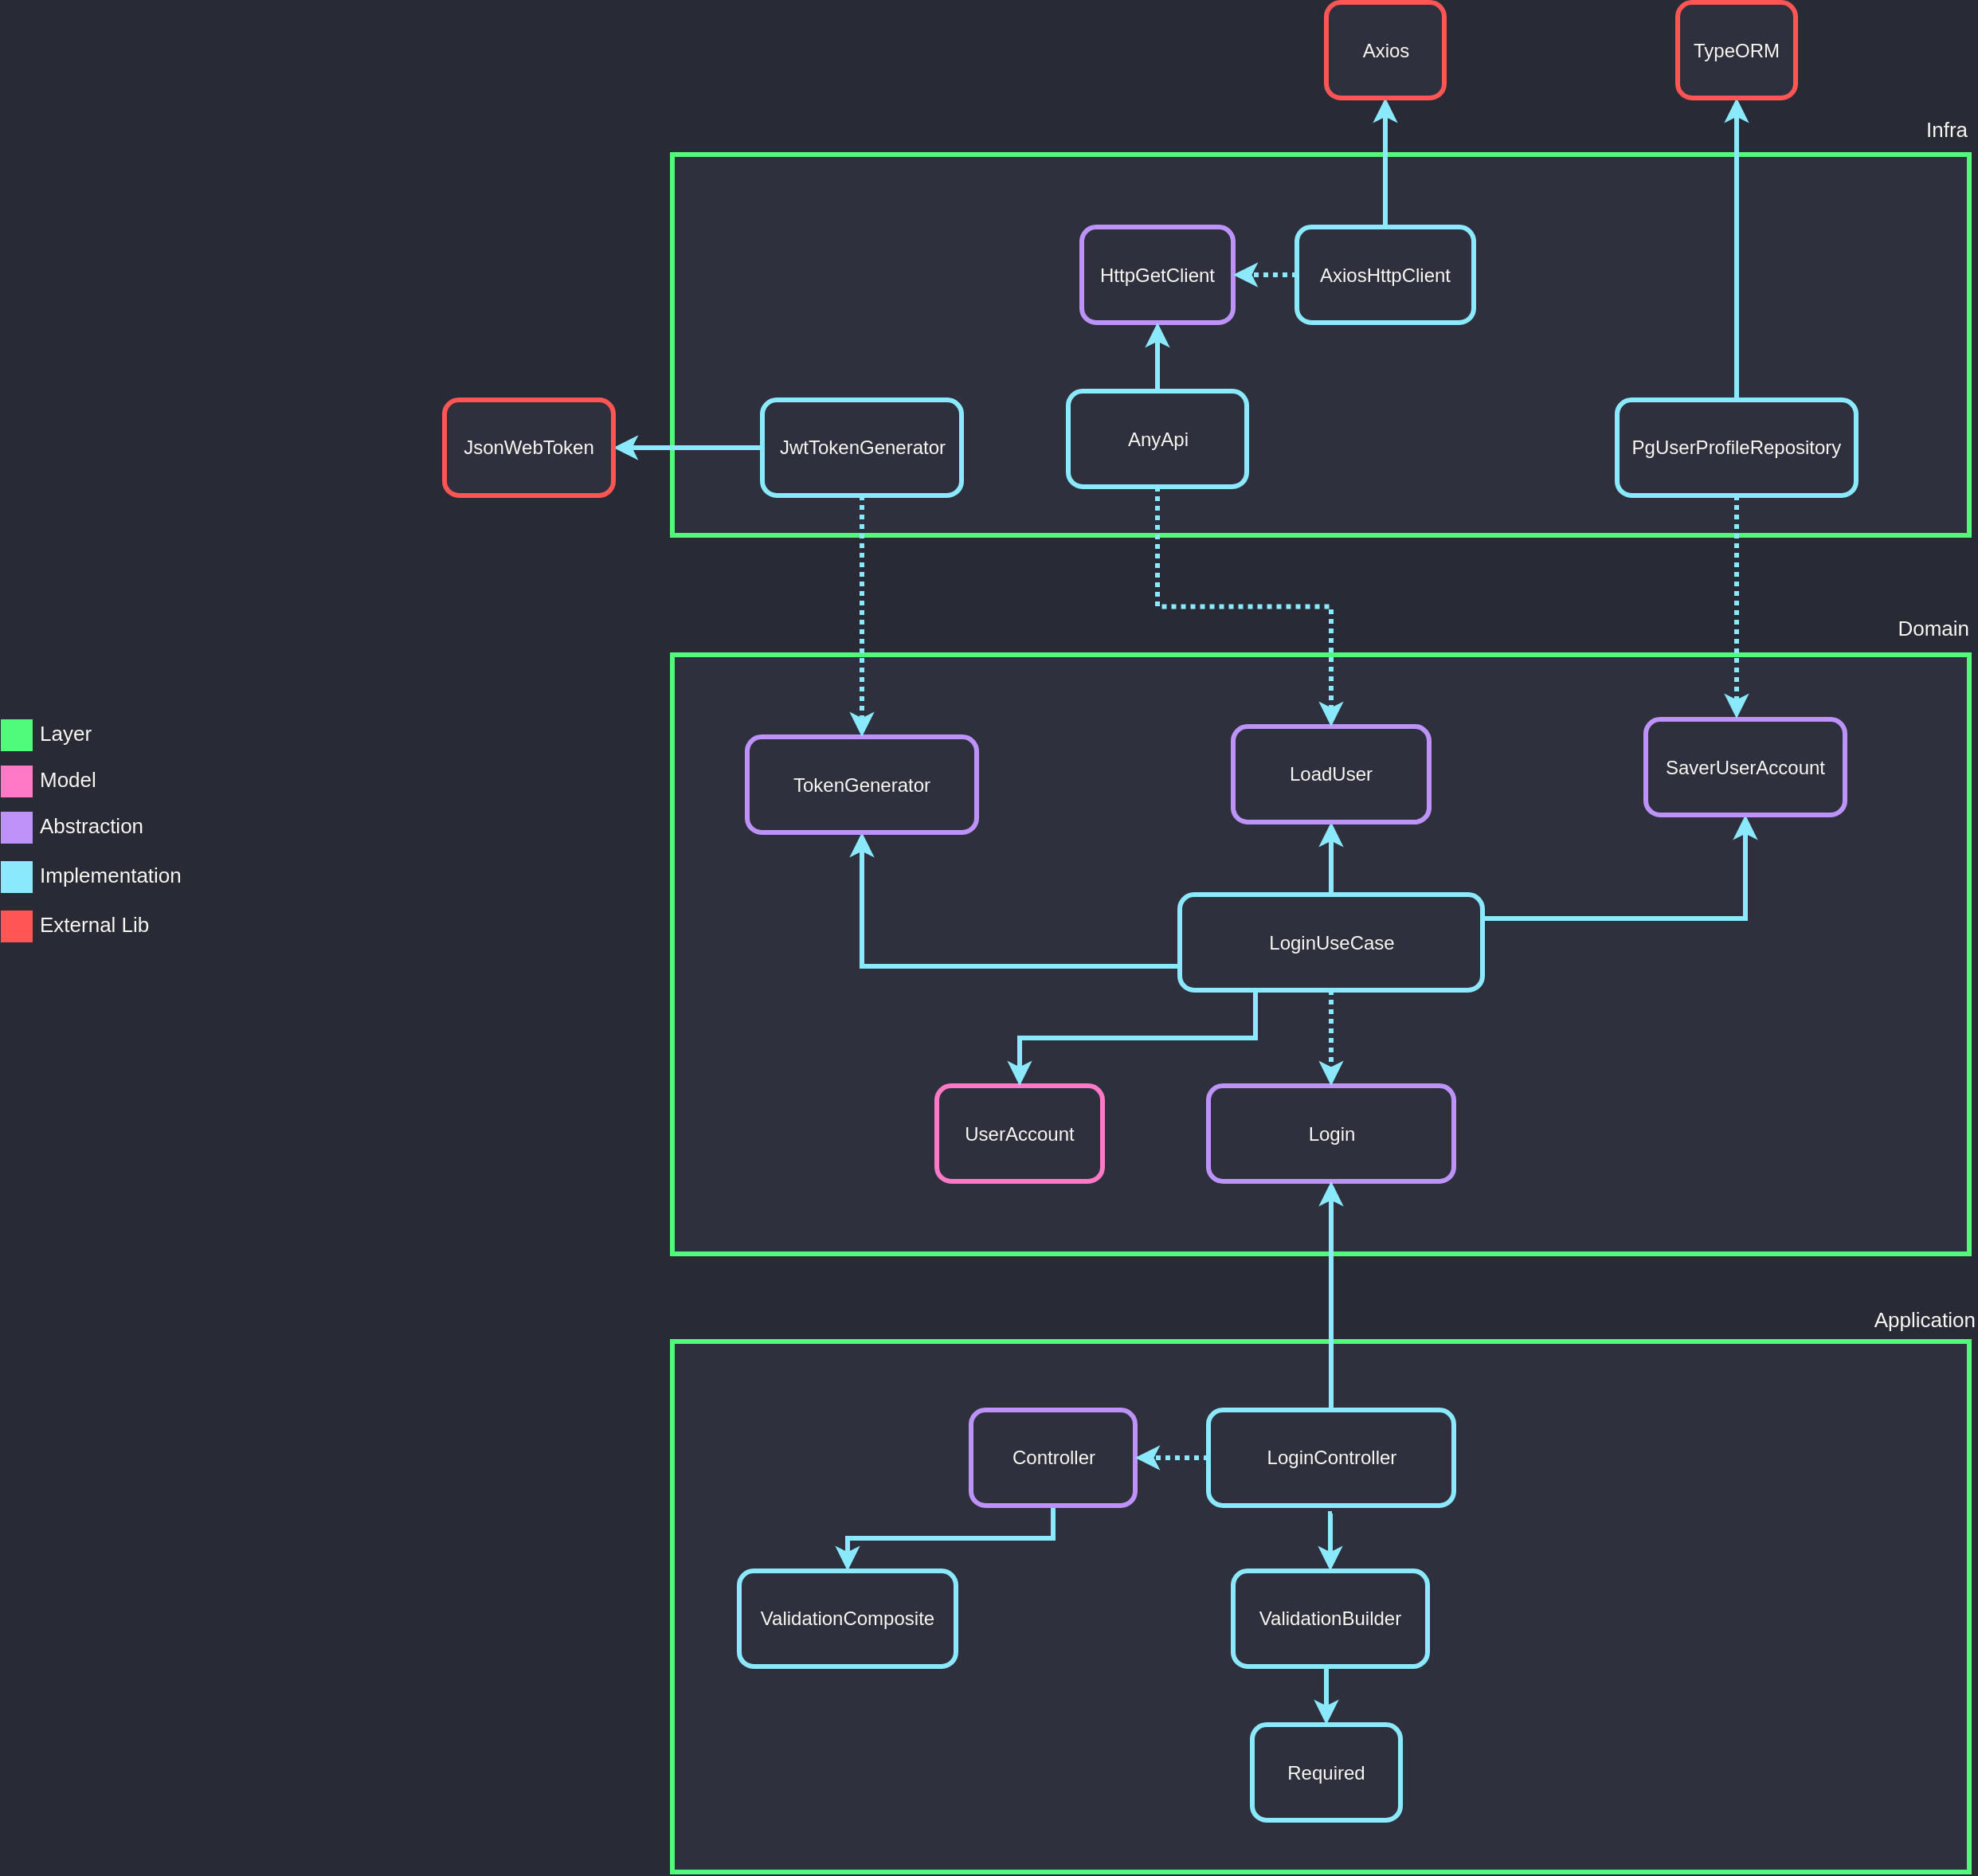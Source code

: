 <mxfile version="12.2.4" pages="1"><diagram id="xk0LYboaFIT9QmwzVqD-" name="Page-1"><mxGraphModel dx="2963" dy="1506" grid="0" gridSize="10" guides="1" tooltips="1" connect="1" arrows="1" fold="1" page="0" pageScale="1" pageWidth="827" pageHeight="1169" background="#282A36" math="0" shadow="0"><root><mxCell id="0"/><mxCell id="1" parent="0"/><mxCell id="18" style="edgeStyle=orthogonalEdgeStyle;rounded=0;orthogonalLoop=1;jettySize=auto;html=1;exitX=0;exitY=0.5;exitDx=0;exitDy=0;entryX=1;entryY=0.5;entryDx=0;entryDy=0;fontSize=13;fontColor=#F8F8F2;strokeWidth=2;strokeColor=#BD93F9;" parent="1" source="20" target="22" edge="1"><mxGeometry relative="1" as="geometry"/></mxCell><mxCell id="19" style="edgeStyle=orthogonalEdgeStyle;rounded=0;orthogonalLoop=1;jettySize=auto;html=1;exitX=1;exitY=0.5;exitDx=0;exitDy=0;entryX=0;entryY=0.5;entryDx=0;entryDy=0;strokeColor=#BD93F9;strokeWidth=2;fontSize=13;fontColor=#F8F8F2;" parent="1" source="20" target="23" edge="1"><mxGeometry relative="1" as="geometry"/></mxCell><mxCell id="20" value="FacebookAuthentication" style="rounded=1;whiteSpace=wrap;html=1;strokeColor=#BD93F9;fillColor=#2E303D;strokeWidth=3;fontColor=#F8F8F2;" parent="1" vertex="1"><mxGeometry x="-58.5" y="471.5" width="154" height="60" as="geometry"/></mxCell><mxCell id="22" value="AccessToken" style="rounded=1;whiteSpace=wrap;html=1;strokeColor=#FF79C6;fillColor=#2E303D;strokeWidth=3;fontColor=#F8F8F2;" parent="1" vertex="1"><mxGeometry x="-204" y="471.5" width="104" height="60" as="geometry"/></mxCell><mxCell id="23" value="AuthenticationError" style="rounded=1;whiteSpace=wrap;html=1;strokeColor=#FF79C6;fillColor=#2E303D;strokeWidth=3;fontColor=#F8F8F2;" parent="1" vertex="1"><mxGeometry x="137" y="471.5" width="122" height="60" as="geometry"/></mxCell><mxCell id="42" value="UserAccount" style="rounded=1;whiteSpace=wrap;html=1;strokeColor=#FF79C6;fillColor=#2E303D;strokeWidth=3;fontColor=#F8F8F2;" parent="1" vertex="1"><mxGeometry x="-349.5" y="471.5" width="104" height="60" as="geometry"/></mxCell><mxCell id="69" value="" style="rounded=0;whiteSpace=wrap;html=1;strokeColor=none;strokeWidth=3;fillColor=#FF79C6;fontSize=13;fontColor=#F8F8F2;align=right;" parent="1" vertex="1"><mxGeometry x="-816.5" y="443.5" width="20" height="20" as="geometry"/></mxCell><mxCell id="70" value="Model" style="text;html=1;resizable=0;points=[];autosize=1;align=left;verticalAlign=middle;spacingTop=-4;fontSize=13;fontColor=#F8F8F2;" parent="1" vertex="1"><mxGeometry x="-794.5" y="445.5" width="45" height="16" as="geometry"/></mxCell><mxCell id="71" value="" style="rounded=0;whiteSpace=wrap;html=1;strokeColor=none;strokeWidth=3;fillColor=#BD93F9;fontSize=13;fontColor=#F8F8F2;align=right;" parent="1" vertex="1"><mxGeometry x="-816.5" y="472.5" width="20" height="20" as="geometry"/></mxCell><mxCell id="72" value="Abstraction" style="text;html=1;resizable=0;points=[];autosize=1;align=left;verticalAlign=middle;spacingTop=-4;fontSize=13;fontColor=#F8F8F2;" parent="1" vertex="1"><mxGeometry x="-794.5" y="474.5" width="75" height="16" as="geometry"/></mxCell><mxCell id="73" value="" style="rounded=0;whiteSpace=wrap;html=1;strokeColor=none;strokeWidth=3;fillColor=#8BE9FD;fontSize=13;fontColor=#F8F8F2;align=right;" parent="1" vertex="1"><mxGeometry x="-816.5" y="503.5" width="20" height="20" as="geometry"/></mxCell><mxCell id="74" value="Implementation" style="text;html=1;resizable=0;points=[];autosize=1;align=left;verticalAlign=middle;spacingTop=-4;fontSize=13;fontColor=#F8F8F2;" parent="1" vertex="1"><mxGeometry x="-794.5" y="505.5" width="99" height="16" as="geometry"/></mxCell><mxCell id="75" value="" style="rounded=0;whiteSpace=wrap;html=1;strokeColor=none;strokeWidth=3;fillColor=#50FA7B;fontSize=13;fontColor=#F8F8F2;align=right;" parent="1" vertex="1"><mxGeometry x="-816.5" y="414.5" width="20" height="20" as="geometry"/></mxCell><mxCell id="76" value="Layer" style="text;html=1;resizable=0;points=[];autosize=1;align=left;verticalAlign=middle;spacingTop=-4;fontSize=13;fontColor=#F8F8F2;" parent="1" vertex="1"><mxGeometry x="-794.5" y="416.5" width="43" height="16" as="geometry"/></mxCell><mxCell id="77" value="" style="rounded=0;whiteSpace=wrap;html=1;strokeColor=#50FA7B;strokeWidth=3;fillColor=#2E303D;fontColor=#F8F8F2;" parent="1" vertex="1"><mxGeometry x="-395" y="374" width="814" height="376" as="geometry"/></mxCell><mxCell id="160" style="edgeStyle=orthogonalEdgeStyle;rounded=0;orthogonalLoop=1;jettySize=auto;html=1;exitX=0;exitY=0.75;exitDx=0;exitDy=0;entryX=0.5;entryY=1;entryDx=0;entryDy=0;strokeColor=#8BE9FD;strokeWidth=3;" parent="1" source="80" target="215" edge="1"><mxGeometry relative="1" as="geometry"><mxPoint x="-296" y="479" as="targetPoint"/></mxGeometry></mxCell><mxCell id="163" style="edgeStyle=orthogonalEdgeStyle;rounded=0;orthogonalLoop=1;jettySize=auto;html=1;exitX=1;exitY=0.25;exitDx=0;exitDy=0;entryX=0.5;entryY=1;entryDx=0;entryDy=0;strokeColor=#8BE9FD;strokeWidth=3;" parent="1" source="80" target="158" edge="1"><mxGeometry relative="1" as="geometry"/></mxCell><mxCell id="164" style="edgeStyle=orthogonalEdgeStyle;rounded=0;orthogonalLoop=1;jettySize=auto;html=1;exitX=0.5;exitY=0;exitDx=0;exitDy=0;entryX=0.5;entryY=1;entryDx=0;entryDy=0;strokeColor=#8BE9FD;strokeWidth=3;" parent="1" source="80" target="157" edge="1"><mxGeometry relative="1" as="geometry"/></mxCell><mxCell id="80" value="LoginUseCase" style="rounded=1;whiteSpace=wrap;html=1;strokeColor=#8BE9FD;fillColor=#2E303D;strokeWidth=3;fontColor=#F8F8F2;" parent="1" vertex="1"><mxGeometry x="-76.5" y="524.5" width="190" height="60" as="geometry"/></mxCell><mxCell id="113" value="" style="rounded=0;whiteSpace=wrap;html=1;strokeColor=none;strokeWidth=3;fillColor=#FF5555;fontSize=13;fontColor=#F8F8F2;align=right;" parent="1" vertex="1"><mxGeometry x="-816.5" y="534.5" width="20" height="20" as="geometry"/></mxCell><mxCell id="114" value="External Lib" style="text;html=1;resizable=0;points=[];autosize=1;align=left;verticalAlign=middle;spacingTop=-4;fontSize=13;fontColor=#F8F8F2;" parent="1" vertex="1"><mxGeometry x="-794.5" y="536.5" width="79" height="16" as="geometry"/></mxCell><mxCell id="126" value="Login" style="rounded=1;whiteSpace=wrap;html=1;strokeColor=#BD93F9;fillColor=#2E303D;strokeWidth=3;fontColor=#F8F8F2;" parent="1" vertex="1"><mxGeometry x="-58.5" y="644.5" width="154" height="60" as="geometry"/></mxCell><mxCell id="128" value="UserAccount" style="rounded=1;whiteSpace=wrap;html=1;strokeColor=#FF79C6;fillColor=#2E303D;strokeWidth=3;fontColor=#F8F8F2;" parent="1" vertex="1"><mxGeometry x="-229" y="644.5" width="104" height="60" as="geometry"/></mxCell><mxCell id="130" style="edgeStyle=orthogonalEdgeStyle;rounded=0;orthogonalLoop=1;jettySize=auto;html=1;exitX=0.5;exitY=1;exitDx=0;exitDy=0;entryX=0.5;entryY=0;entryDx=0;entryDy=0;strokeWidth=3;strokeColor=#8BE9FD;dashed=1;dashPattern=1 1;" parent="1" source="80" target="126" edge="1"><mxGeometry relative="1" as="geometry"/></mxCell><mxCell id="139" style="edgeStyle=orthogonalEdgeStyle;rounded=0;orthogonalLoop=1;jettySize=auto;html=1;exitX=0.25;exitY=1;exitDx=0;exitDy=0;entryX=0.5;entryY=0;entryDx=0;entryDy=0;strokeColor=#8BE9FD;strokeWidth=3;" parent="1" source="80" target="128" edge="1"><mxGeometry relative="1" as="geometry"/></mxCell><mxCell id="143" value="Domain" style="text;html=1;resizable=0;points=[];autosize=1;align=right;verticalAlign=bottom;spacingTop=-4;fontColor=#F8F8F2;fontSize=13;" parent="1" vertex="1"><mxGeometry x="366" y="352" width="54" height="16" as="geometry"/></mxCell><mxCell id="153" style="edgeStyle=orthogonalEdgeStyle;rounded=0;orthogonalLoop=1;jettySize=auto;html=1;exitX=0;exitY=0.5;exitDx=0;exitDy=0;entryX=1;entryY=0.5;entryDx=0;entryDy=0;fontSize=13;fontColor=#F8F8F2;strokeWidth=2;strokeColor=#BD93F9;" parent="1" edge="1"><mxGeometry relative="1" as="geometry"><mxPoint x="-102" y="213" as="targetPoint"/></mxGeometry></mxCell><mxCell id="154" style="edgeStyle=orthogonalEdgeStyle;rounded=0;orthogonalLoop=1;jettySize=auto;html=1;exitX=1;exitY=0.5;exitDx=0;exitDy=0;entryX=0;entryY=0.5;entryDx=0;entryDy=0;strokeColor=#BD93F9;strokeWidth=2;fontSize=13;fontColor=#F8F8F2;" parent="1" edge="1"><mxGeometry relative="1" as="geometry"><mxPoint x="94" y="213" as="sourcePoint"/></mxGeometry></mxCell><mxCell id="157" value="LoadUser" style="rounded=1;whiteSpace=wrap;html=1;strokeColor=#BD93F9;fillColor=#2E303D;strokeWidth=3;fontColor=#F8F8F2;" parent="1" vertex="1"><mxGeometry x="-43" y="419" width="123" height="60" as="geometry"/></mxCell><mxCell id="158" value="SaverUserAccount" style="rounded=1;whiteSpace=wrap;html=1;strokeColor=#BD93F9;fillColor=#2E303D;strokeWidth=3;fontColor=#F8F8F2;" parent="1" vertex="1"><mxGeometry x="216" y="414.5" width="125" height="60" as="geometry"/></mxCell><mxCell id="165" value="" style="rounded=0;whiteSpace=wrap;html=1;strokeColor=#50FA7B;strokeWidth=3;fillColor=#2E303D;fontColor=#F8F8F2;" parent="1" vertex="1"><mxGeometry x="-395" y="60" width="814" height="239" as="geometry"/></mxCell><mxCell id="166" value="Infra" style="text;html=1;resizable=0;points=[];autosize=1;align=right;verticalAlign=bottom;spacingTop=-4;fontColor=#F8F8F2;fontSize=13;" parent="1" vertex="1"><mxGeometry x="383" y="38.5" width="36" height="16" as="geometry"/></mxCell><mxCell id="180" style="edgeStyle=orthogonalEdgeStyle;rounded=0;orthogonalLoop=1;jettySize=auto;html=1;exitX=0.5;exitY=0;exitDx=0;exitDy=0;entryX=0.5;entryY=1;entryDx=0;entryDy=0;strokeColor=#8BE9FD;strokeWidth=3;" parent="1" source="176" target="179" edge="1"><mxGeometry relative="1" as="geometry"/></mxCell><mxCell id="176" value="PgUserProfileRepository" style="rounded=1;whiteSpace=wrap;html=1;strokeColor=#8BE9FD;fillColor=#2E303D;strokeWidth=3;fontColor=#F8F8F2;" parent="1" vertex="1"><mxGeometry x="198" y="214" width="150" height="60" as="geometry"/></mxCell><mxCell id="179" value="TypeORM" style="rounded=1;whiteSpace=wrap;html=1;strokeColor=#FF5555;fillColor=#2E303D;strokeWidth=3;fontColor=#F8F8F2;" parent="1" vertex="1"><mxGeometry x="236" y="-35.5" width="74" height="60" as="geometry"/></mxCell><mxCell id="190" value="" style="rounded=0;whiteSpace=wrap;html=1;strokeColor=#50FA7B;strokeWidth=3;fillColor=#2E303D;fontColor=#F8F8F2;" parent="1" vertex="1"><mxGeometry x="-395" y="805" width="814" height="333" as="geometry"/></mxCell><mxCell id="191" value="Application" style="text;html=1;resizable=0;points=[];autosize=1;align=right;verticalAlign=bottom;spacingTop=-4;fontColor=#F8F8F2;fontSize=13;" parent="1" vertex="1"><mxGeometry x="350.5" y="786" width="73" height="16" as="geometry"/></mxCell><mxCell id="204" style="edgeStyle=orthogonalEdgeStyle;rounded=0;orthogonalLoop=1;jettySize=auto;html=1;exitX=0.5;exitY=0;exitDx=0;exitDy=0;entryX=0.5;entryY=1;entryDx=0;entryDy=0;strokeColor=#8BE9FD;strokeWidth=3;" parent="1" source="194" target="126" edge="1"><mxGeometry relative="1" as="geometry"/></mxCell><mxCell id="194" value="LoginController" style="rounded=1;whiteSpace=wrap;html=1;strokeColor=#8BE9FD;fillColor=#2E303D;strokeWidth=3;fontColor=#F8F8F2;" parent="1" vertex="1"><mxGeometry x="-58.5" y="848" width="154" height="60" as="geometry"/></mxCell><mxCell id="196" style="edgeStyle=orthogonalEdgeStyle;rounded=0;orthogonalLoop=1;jettySize=auto;html=1;exitX=0.75;exitY=1;exitDx=0;exitDy=0;entryX=0.5;entryY=0;entryDx=0;entryDy=0;strokeColor=#8BE9FD;strokeWidth=3;" parent="1" edge="1"><mxGeometry relative="1" as="geometry"><mxPoint x="49" y="996" as="sourcePoint"/></mxGeometry></mxCell><mxCell id="208" style="edgeStyle=orthogonalEdgeStyle;rounded=0;orthogonalLoop=1;jettySize=auto;html=1;exitX=0.25;exitY=1;exitDx=0;exitDy=0;entryX=0.5;entryY=0;entryDx=0;entryDy=0;strokeColor=#8BE9FD;strokeWidth=3;" parent="1" edge="1"><mxGeometry relative="1" as="geometry"><mxPoint x="-12" y="996" as="sourcePoint"/></mxGeometry></mxCell><mxCell id="209" style="edgeStyle=orthogonalEdgeStyle;rounded=0;orthogonalLoop=1;jettySize=auto;html=1;exitX=0;exitY=0.75;exitDx=0;exitDy=0;entryX=0.5;entryY=0;entryDx=0;entryDy=0;strokeColor=#8BE9FD;strokeWidth=3;" parent="1" edge="1"><mxGeometry relative="1" as="geometry"><mxPoint x="-42" y="981" as="sourcePoint"/></mxGeometry></mxCell><mxCell id="210" style="edgeStyle=orthogonalEdgeStyle;rounded=0;orthogonalLoop=1;jettySize=auto;html=1;exitX=1;exitY=0.75;exitDx=0;exitDy=0;entryX=0.5;entryY=0;entryDx=0;entryDy=0;strokeColor=#8BE9FD;strokeWidth=3;" parent="1" edge="1"><mxGeometry relative="1" as="geometry"><mxPoint x="80" y="981" as="sourcePoint"/></mxGeometry></mxCell><mxCell id="215" value="TokenGenerator" style="rounded=1;whiteSpace=wrap;html=1;strokeColor=#BD93F9;fillColor=#2E303D;strokeWidth=3;fontColor=#F8F8F2;" parent="1" vertex="1"><mxGeometry x="-348" y="425.5" width="144" height="60" as="geometry"/></mxCell><mxCell id="231" style="edgeStyle=orthogonalEdgeStyle;rounded=0;orthogonalLoop=1;jettySize=auto;html=1;exitX=0.5;exitY=1;exitDx=0;exitDy=0;entryX=0.5;entryY=0;entryDx=0;entryDy=0;dashed=1;dashPattern=1 1;strokeColor=#8BE9FD;strokeWidth=3;" parent="1" source="233" target="215" edge="1"><mxGeometry relative="1" as="geometry"><mxPoint x="-293" y="393" as="targetPoint"/></mxGeometry></mxCell><mxCell id="232" style="edgeStyle=orthogonalEdgeStyle;rounded=0;orthogonalLoop=1;jettySize=auto;html=1;exitX=0;exitY=0.5;exitDx=0;exitDy=0;entryX=1;entryY=0.5;entryDx=0;entryDy=0;strokeColor=#8BE9FD;strokeWidth=3;" parent="1" source="233" target="234" edge="1"><mxGeometry relative="1" as="geometry"/></mxCell><mxCell id="233" value="JwtTokenGenerator" style="rounded=1;whiteSpace=wrap;html=1;strokeColor=#8BE9FD;fillColor=#2E303D;strokeWidth=3;fontColor=#F8F8F2;" parent="1" vertex="1"><mxGeometry x="-338.5" y="214" width="125" height="60" as="geometry"/></mxCell><mxCell id="234" value="JsonWebToken" style="rounded=1;whiteSpace=wrap;html=1;strokeColor=#FF5555;fillColor=#2E303D;strokeWidth=3;fontColor=#F8F8F2;" parent="1" vertex="1"><mxGeometry x="-538" y="214" width="106" height="60" as="geometry"/></mxCell><mxCell id="235" style="edgeStyle=orthogonalEdgeStyle;rounded=0;orthogonalLoop=1;jettySize=auto;html=1;exitX=0.5;exitY=1;exitDx=0;exitDy=0;entryX=0.5;entryY=0;entryDx=0;entryDy=0;dashed=1;dashPattern=1 1;strokeColor=#8BE9FD;strokeWidth=3;" parent="1" source="236" target="157" edge="1"><mxGeometry relative="1" as="geometry"><mxPoint x="-90" y="387.5" as="targetPoint"/></mxGeometry></mxCell><mxCell id="236" value="AnyApi" style="rounded=1;whiteSpace=wrap;html=1;strokeColor=#8BE9FD;fillColor=#2E303D;strokeWidth=3;fontColor=#F8F8F2;" parent="1" vertex="1"><mxGeometry x="-146.5" y="208.5" width="112" height="60" as="geometry"/></mxCell><mxCell id="237" value="HttpGetClient" style="rounded=1;whiteSpace=wrap;html=1;strokeColor=#BD93F9;fillColor=#2E303D;strokeWidth=3;fontColor=#F8F8F2;" parent="1" vertex="1"><mxGeometry x="-138" y="105.5" width="95" height="60" as="geometry"/></mxCell><mxCell id="238" value="" style="edgeStyle=orthogonalEdgeStyle;rounded=0;orthogonalLoop=1;jettySize=auto;html=1;dashed=1;dashPattern=1 1;strokeColor=#8BE9FD;strokeWidth=3;" parent="1" source="240" target="237" edge="1"><mxGeometry relative="1" as="geometry"/></mxCell><mxCell id="239" style="edgeStyle=orthogonalEdgeStyle;rounded=0;orthogonalLoop=1;jettySize=auto;html=1;exitX=0.5;exitY=0;exitDx=0;exitDy=0;entryX=0.5;entryY=1;entryDx=0;entryDy=0;strokeColor=#8BE9FD;strokeWidth=3;" parent="1" source="240" target="241" edge="1"><mxGeometry relative="1" as="geometry"/></mxCell><mxCell id="240" value="AxiosHttpClient" style="rounded=1;whiteSpace=wrap;html=1;strokeColor=#8BE9FD;fillColor=#2E303D;strokeWidth=3;fontColor=#F8F8F2;" parent="1" vertex="1"><mxGeometry x="-3" y="105.5" width="111" height="60" as="geometry"/></mxCell><mxCell id="241" value="Axios" style="rounded=1;whiteSpace=wrap;html=1;strokeColor=#FF5555;fillColor=#2E303D;strokeWidth=3;fontColor=#F8F8F2;" parent="1" vertex="1"><mxGeometry x="15.5" y="-35.5" width="74" height="60" as="geometry"/></mxCell><mxCell id="242" style="edgeStyle=orthogonalEdgeStyle;rounded=0;orthogonalLoop=1;jettySize=auto;html=1;exitX=0.5;exitY=0;exitDx=0;exitDy=0;entryX=0.5;entryY=1;entryDx=0;entryDy=0;strokeColor=#8BE9FD;strokeWidth=3;" parent="1" source="236" target="237" edge="1"><mxGeometry relative="1" as="geometry"><mxPoint x="-119" y="214" as="sourcePoint"/><mxPoint x="-119" y="171" as="targetPoint"/></mxGeometry></mxCell><mxCell id="243" style="edgeStyle=orthogonalEdgeStyle;rounded=0;orthogonalLoop=1;jettySize=auto;html=1;exitX=0.5;exitY=1;exitDx=0;exitDy=0;strokeWidth=3;strokeColor=#8BE9FD;dashed=1;dashPattern=1 1;" parent="1" source="176" edge="1"><mxGeometry relative="1" as="geometry"><mxPoint x="29" y="595" as="sourcePoint"/><mxPoint x="273" y="414" as="targetPoint"/></mxGeometry></mxCell><mxCell id="245" style="edgeStyle=orthogonalEdgeStyle;rounded=0;orthogonalLoop=1;jettySize=auto;html=1;exitX=0.5;exitY=1;exitDx=0;exitDy=0;entryX=0.5;entryY=0;entryDx=0;entryDy=0;strokeColor=#8BE9FD;strokeWidth=3;" parent="1" source="246" target="248" edge="1"><mxGeometry relative="1" as="geometry"/></mxCell><mxCell id="246" value="ValidationBuilder" style="rounded=1;whiteSpace=wrap;html=1;strokeColor=#8BE9FD;fillColor=#2E303D;strokeWidth=3;fontColor=#F8F8F2;" parent="1" vertex="1"><mxGeometry x="-43" y="949" width="122" height="60" as="geometry"/></mxCell><mxCell id="248" value="Required" style="rounded=1;whiteSpace=wrap;html=1;strokeColor=#8BE9FD;fillColor=#2E303D;strokeWidth=3;fontColor=#F8F8F2;" parent="1" vertex="1"><mxGeometry x="-31" y="1045.5" width="93" height="60" as="geometry"/></mxCell><mxCell id="250" value="ValidationComposite" style="rounded=1;whiteSpace=wrap;html=1;strokeColor=#8BE9FD;fillColor=#2E303D;strokeWidth=3;fontColor=#F8F8F2;" parent="1" vertex="1"><mxGeometry x="-353" y="949" width="136" height="60" as="geometry"/></mxCell><mxCell id="251" style="edgeStyle=orthogonalEdgeStyle;rounded=0;orthogonalLoop=1;jettySize=auto;html=1;exitX=0.5;exitY=1;exitDx=0;exitDy=0;entryX=0.5;entryY=0;entryDx=0;entryDy=0;strokeColor=#8BE9FD;strokeWidth=3;" parent="1" source="252" target="250" edge="1"><mxGeometry relative="1" as="geometry"/></mxCell><mxCell id="252" value="Controller" style="rounded=1;whiteSpace=wrap;html=1;strokeColor=#BD93F9;fillColor=#2E303D;strokeWidth=3;fontColor=#F8F8F2;" parent="1" vertex="1"><mxGeometry x="-207.5" y="848" width="103" height="60" as="geometry"/></mxCell><mxCell id="253" style="edgeStyle=orthogonalEdgeStyle;rounded=0;orthogonalLoop=1;jettySize=auto;html=1;exitX=0;exitY=0.5;exitDx=0;exitDy=0;entryX=1;entryY=0.5;entryDx=0;entryDy=0;strokeColor=#8BE9FD;strokeWidth=3;dashed=1;dashPattern=1 1;" parent="1" source="194" target="252" edge="1"><mxGeometry relative="1" as="geometry"><mxPoint x="-58" y="865" as="sourcePoint"/><mxPoint x="-112" y="865" as="targetPoint"/></mxGeometry></mxCell><mxCell id="254" style="edgeStyle=orthogonalEdgeStyle;rounded=0;orthogonalLoop=1;jettySize=auto;html=1;entryX=0.5;entryY=0;entryDx=0;entryDy=0;strokeColor=#8BE9FD;strokeWidth=3;" parent="1" target="246" edge="1"><mxGeometry relative="1" as="geometry"><mxPoint x="19" y="913" as="sourcePoint"/><mxPoint x="19" y="936" as="targetPoint"/></mxGeometry></mxCell></root></mxGraphModel></diagram></mxfile>

